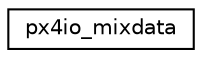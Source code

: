 digraph "Graphical Class Hierarchy"
{
 // INTERACTIVE_SVG=YES
  edge [fontname="Helvetica",fontsize="10",labelfontname="Helvetica",labelfontsize="10"];
  node [fontname="Helvetica",fontsize="10",shape=record];
  rankdir="LR";
  Node1 [label="px4io_mixdata",height=0.2,width=0.4,color="black", fillcolor="white", style="filled",URL="$structpx4io__mixdata.html"];
}
